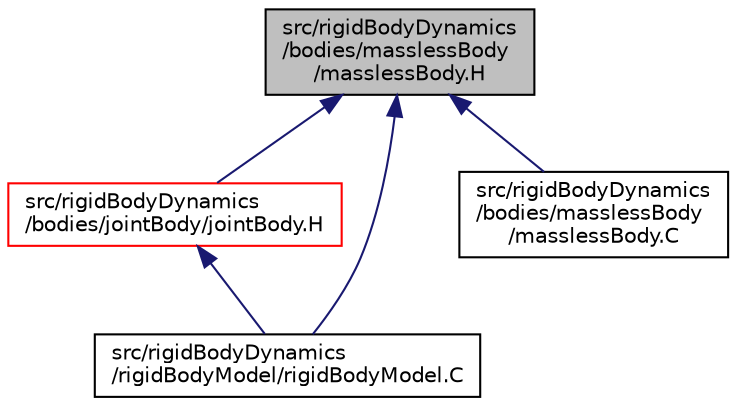 digraph "src/rigidBodyDynamics/bodies/masslessBody/masslessBody.H"
{
  bgcolor="transparent";
  edge [fontname="Helvetica",fontsize="10",labelfontname="Helvetica",labelfontsize="10"];
  node [fontname="Helvetica",fontsize="10",shape=record];
  Node1 [label="src/rigidBodyDynamics\l/bodies/masslessBody\l/masslessBody.H",height=0.2,width=0.4,color="black", fillcolor="grey75", style="filled", fontcolor="black"];
  Node1 -> Node2 [dir="back",color="midnightblue",fontsize="10",style="solid",fontname="Helvetica"];
  Node2 [label="src/rigidBodyDynamics\l/bodies/jointBody/jointBody.H",height=0.2,width=0.4,color="red",URL="$a09686.html"];
  Node2 -> Node3 [dir="back",color="midnightblue",fontsize="10",style="solid",fontname="Helvetica"];
  Node3 [label="src/rigidBodyDynamics\l/rigidBodyModel/rigidBodyModel.C",height=0.2,width=0.4,color="black",URL="$a09759.html"];
  Node1 -> Node4 [dir="back",color="midnightblue",fontsize="10",style="solid",fontname="Helvetica"];
  Node4 [label="src/rigidBodyDynamics\l/bodies/masslessBody\l/masslessBody.C",height=0.2,width=0.4,color="black",URL="$a09688.html"];
  Node1 -> Node3 [dir="back",color="midnightblue",fontsize="10",style="solid",fontname="Helvetica"];
}
